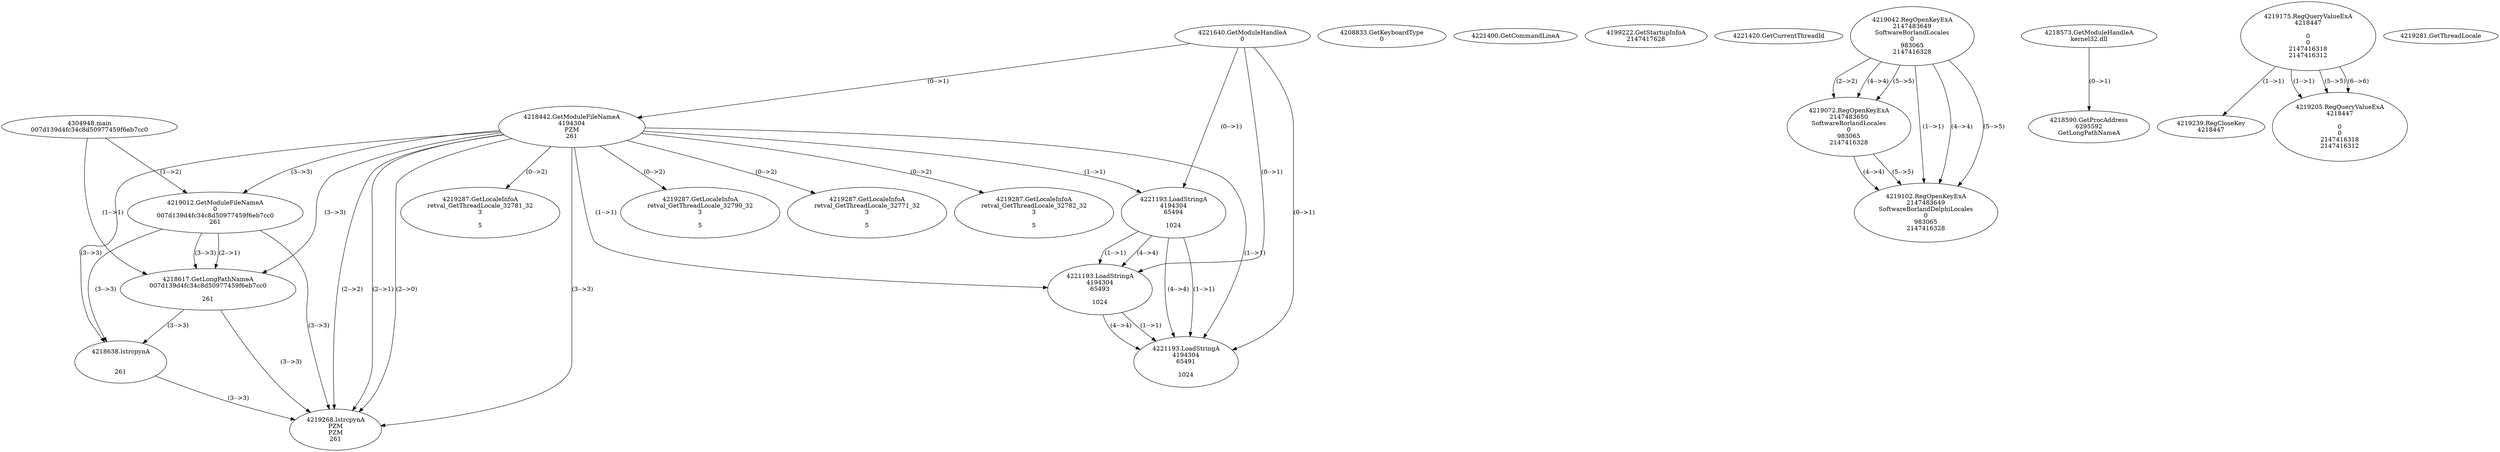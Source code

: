 // Global SCDG with merge call
digraph {
	0 [label="4304948.main
007d139d4fc34c8d50977459f6eb7cc0"]
	1 [label="4221640.GetModuleHandleA
0"]
	2 [label="4208833.GetKeyboardType
0"]
	3 [label="4221400.GetCommandLineA
"]
	4 [label="4199222.GetStartupInfoA
2147417628"]
	5 [label="4221420.GetCurrentThreadId
"]
	6 [label="4218442.GetModuleFileNameA
4194304
PZM
261"]
	1 -> 6 [label="(0-->1)"]
	7 [label="4219012.GetModuleFileNameA
0
007d139d4fc34c8d50977459f6eb7cc0
261"]
	0 -> 7 [label="(1-->2)"]
	6 -> 7 [label="(3-->3)"]
	8 [label="4219042.RegOpenKeyExA
2147483649
Software\Borland\Locales
0
983065
2147416328"]
	9 [label="4219072.RegOpenKeyExA
2147483650
Software\Borland\Locales
0
983065
2147416328"]
	8 -> 9 [label="(2-->2)"]
	8 -> 9 [label="(4-->4)"]
	8 -> 9 [label="(5-->5)"]
	10 [label="4218573.GetModuleHandleA
kernel32.dll"]
	11 [label="4218590.GetProcAddress
6295592
GetLongPathNameA"]
	10 -> 11 [label="(0-->1)"]
	12 [label="4218617.GetLongPathNameA
007d139d4fc34c8d50977459f6eb7cc0

261"]
	0 -> 12 [label="(1-->1)"]
	7 -> 12 [label="(2-->1)"]
	6 -> 12 [label="(3-->3)"]
	7 -> 12 [label="(3-->3)"]
	13 [label="4218638.lstrcpynA


261"]
	6 -> 13 [label="(3-->3)"]
	7 -> 13 [label="(3-->3)"]
	12 -> 13 [label="(3-->3)"]
	14 [label="4219175.RegQueryValueExA
4218447

0
0
2147416318
2147416312"]
	15 [label="4219239.RegCloseKey
4218447"]
	14 -> 15 [label="(1-->1)"]
	16 [label="4219268.lstrcpynA
PZM
PZM
261"]
	6 -> 16 [label="(2-->1)"]
	6 -> 16 [label="(2-->2)"]
	6 -> 16 [label="(3-->3)"]
	7 -> 16 [label="(3-->3)"]
	12 -> 16 [label="(3-->3)"]
	13 -> 16 [label="(3-->3)"]
	6 -> 16 [label="(2-->0)"]
	17 [label="4219281.GetThreadLocale
"]
	18 [label="4219287.GetLocaleInfoA
retval_GetThreadLocale_32782_32
3

5"]
	6 -> 18 [label="(0-->2)"]
	19 [label="4221193.LoadStringA
4194304
65494

1024"]
	1 -> 19 [label="(0-->1)"]
	6 -> 19 [label="(1-->1)"]
	20 [label="4221193.LoadStringA
4194304
65493

1024"]
	1 -> 20 [label="(0-->1)"]
	6 -> 20 [label="(1-->1)"]
	19 -> 20 [label="(1-->1)"]
	19 -> 20 [label="(4-->4)"]
	21 [label="4219287.GetLocaleInfoA
retval_GetThreadLocale_32781_32
3

5"]
	6 -> 21 [label="(0-->2)"]
	22 [label="4221193.LoadStringA
4194304
65491

1024"]
	1 -> 22 [label="(0-->1)"]
	6 -> 22 [label="(1-->1)"]
	19 -> 22 [label="(1-->1)"]
	20 -> 22 [label="(1-->1)"]
	19 -> 22 [label="(4-->4)"]
	20 -> 22 [label="(4-->4)"]
	23 [label="4219205.RegQueryValueExA
4218447

0
0
2147416318
2147416312"]
	14 -> 23 [label="(1-->1)"]
	14 -> 23 [label="(5-->5)"]
	14 -> 23 [label="(6-->6)"]
	24 [label="4219287.GetLocaleInfoA
retval_GetThreadLocale_32790_32
3

5"]
	6 -> 24 [label="(0-->2)"]
	25 [label="4219102.RegOpenKeyExA
2147483649
Software\Borland\Delphi\Locales
0
983065
2147416328"]
	8 -> 25 [label="(1-->1)"]
	8 -> 25 [label="(4-->4)"]
	9 -> 25 [label="(4-->4)"]
	8 -> 25 [label="(5-->5)"]
	9 -> 25 [label="(5-->5)"]
	26 [label="4219287.GetLocaleInfoA
retval_GetThreadLocale_32771_32
3

5"]
	6 -> 26 [label="(0-->2)"]
}
